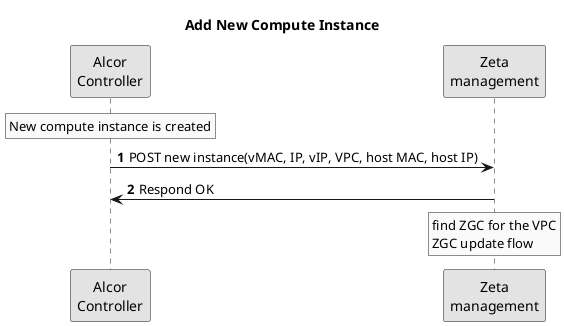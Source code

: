 @startuml

' SPDX-License-Identifier: MIT
' Copyright (c) 2020 The Authors.

' Authors: Bin Liang

' Permission is hereby granted, free of charge, to any person obtaining a copy
' of this software and associated documentation files (the "Software"), to deal
' in the Software without restriction, including without limitation the rights
' to use, copy, modify, merge, publish, distribute, sublicense, and/or sell
' copies of the Software, and to permit persons to whom the Software is
' furnished to do so, subject to the following conditions:The above copyright
' notice and this permission notice shall be included in all copies or
' substantial portions of the Software.THE SOFTWARE IS PROVIDED "AS IS",
' WITHOUT WARRANTY OF ANY KIND, EXPRESS OR IMPLIED, INCLUDING BUT NOT LIMITED
' TO THE WARRANTIES OF MERCHANTABILITY, FITNESS FOR A PARTICULAR PURPOSE AND
' NONINFRINGEMENT. IN NO EVENT SHALL THE AUTHORS OR COPYRIGHT HOLDERS BE LIABLE
' FOR ANY CLAIM, DAMAGES OR OTHER LIABILITY, WHETHER IN AN ACTION OF CONTRACT,
' TORT OR OTHERWISE, ARISING FROM, OUT OF OR IN CONNECTION WITH THE SOFTWARE OR
' THE USE OR OTHER DEALINGS IN THE SOFTWARE.

title Add New Compute Instance
skinparam monochrome true
autonumber

participant "Alcor\nController" as a
participant "Zeta\nmanagement" as z

rnote over a
    New compute instance is created
endrnote
a -> z: POST new instance(vMAC, IP, vIP, VPC, host MAC, host IP)
z -> a: Respond OK
rnote over z
    find ZGC for the VPC
    ZGC update flow
endrnote

@enduml